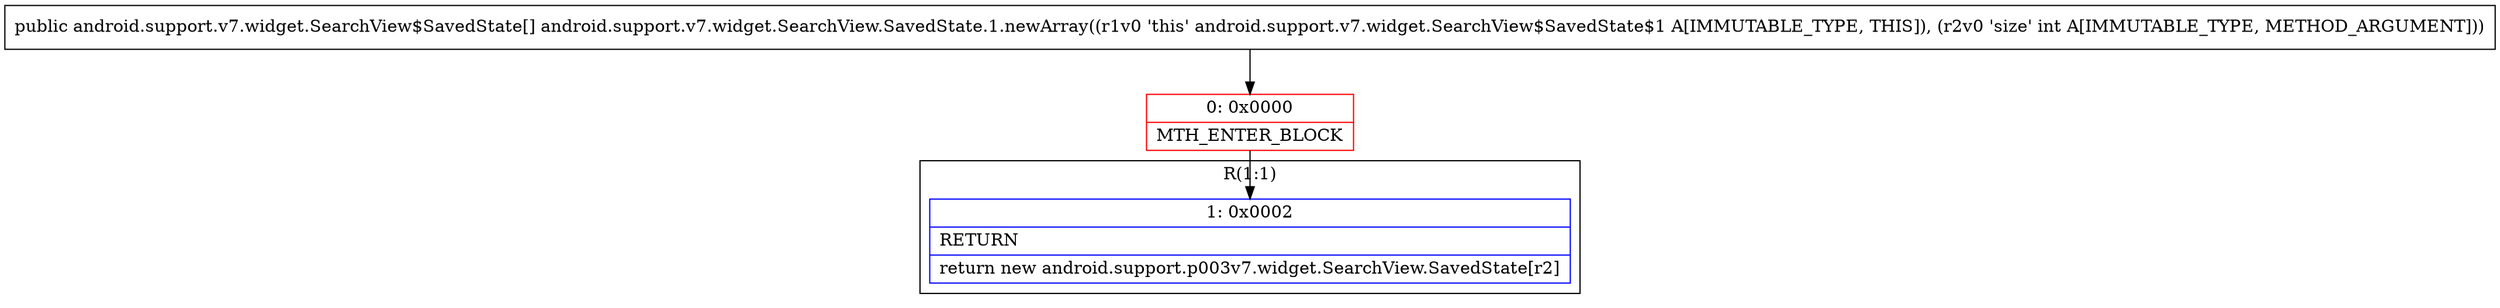 digraph "CFG forandroid.support.v7.widget.SearchView.SavedState.1.newArray(I)[Landroid\/support\/v7\/widget\/SearchView$SavedState;" {
subgraph cluster_Region_777479996 {
label = "R(1:1)";
node [shape=record,color=blue];
Node_1 [shape=record,label="{1\:\ 0x0002|RETURN\l|return new android.support.p003v7.widget.SearchView.SavedState[r2]\l}"];
}
Node_0 [shape=record,color=red,label="{0\:\ 0x0000|MTH_ENTER_BLOCK\l}"];
MethodNode[shape=record,label="{public android.support.v7.widget.SearchView$SavedState[] android.support.v7.widget.SearchView.SavedState.1.newArray((r1v0 'this' android.support.v7.widget.SearchView$SavedState$1 A[IMMUTABLE_TYPE, THIS]), (r2v0 'size' int A[IMMUTABLE_TYPE, METHOD_ARGUMENT])) }"];
MethodNode -> Node_0;
Node_0 -> Node_1;
}

